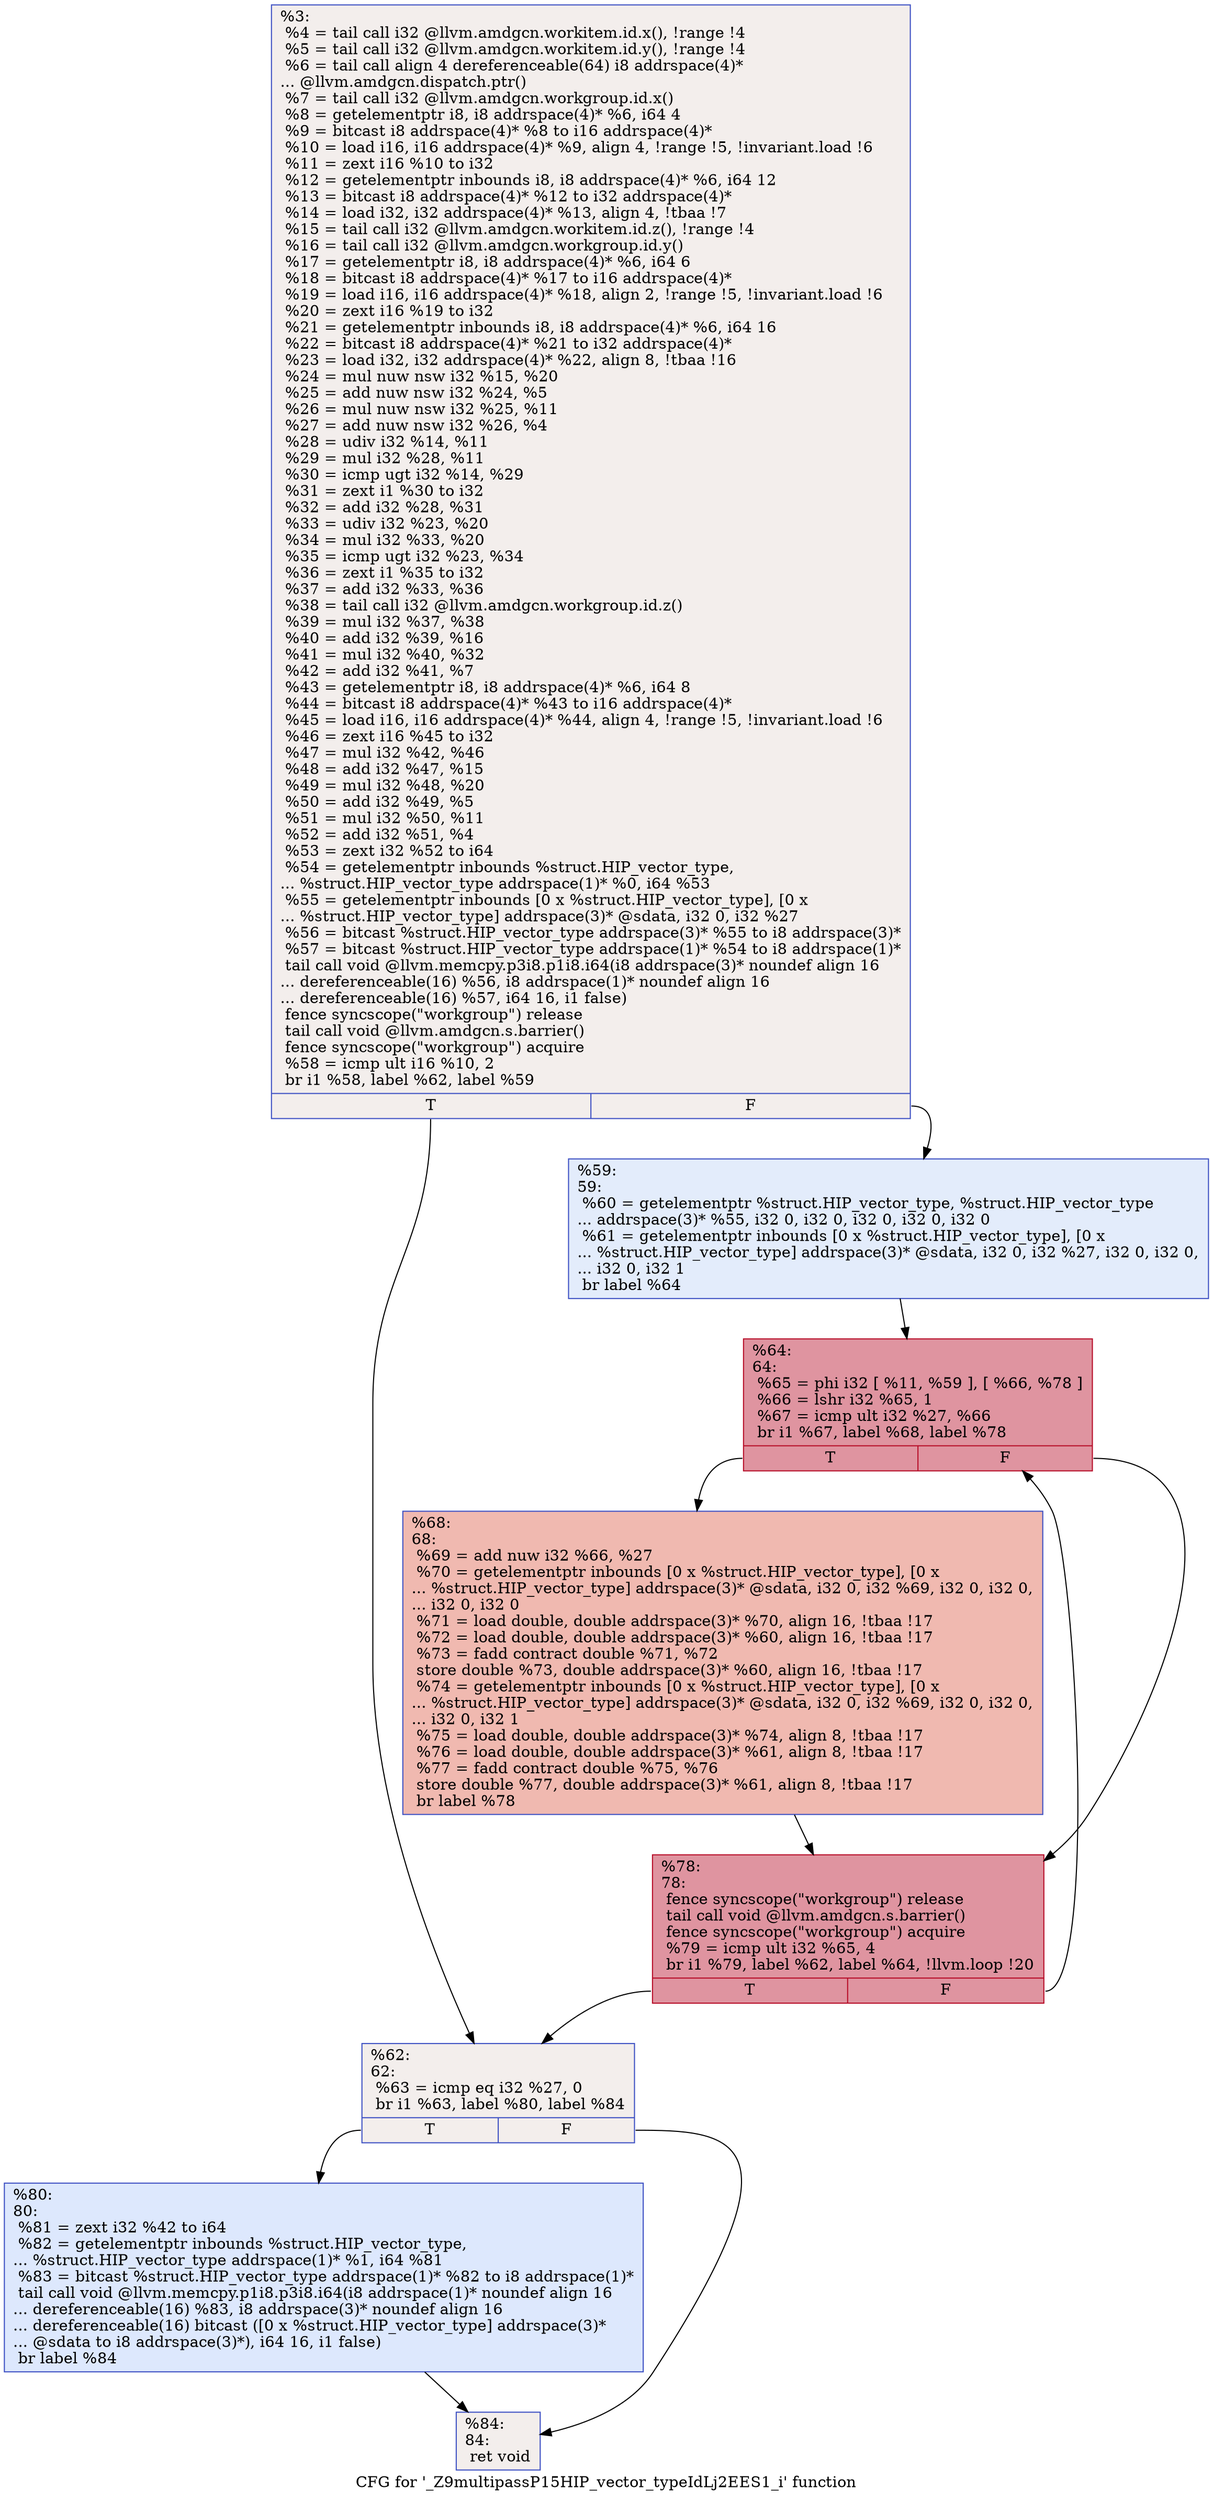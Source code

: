 digraph "CFG for '_Z9multipassP15HIP_vector_typeIdLj2EES1_i' function" {
	label="CFG for '_Z9multipassP15HIP_vector_typeIdLj2EES1_i' function";

	Node0x625bef0 [shape=record,color="#3d50c3ff", style=filled, fillcolor="#e3d9d370",label="{%3:\l  %4 = tail call i32 @llvm.amdgcn.workitem.id.x(), !range !4\l  %5 = tail call i32 @llvm.amdgcn.workitem.id.y(), !range !4\l  %6 = tail call align 4 dereferenceable(64) i8 addrspace(4)*\l... @llvm.amdgcn.dispatch.ptr()\l  %7 = tail call i32 @llvm.amdgcn.workgroup.id.x()\l  %8 = getelementptr i8, i8 addrspace(4)* %6, i64 4\l  %9 = bitcast i8 addrspace(4)* %8 to i16 addrspace(4)*\l  %10 = load i16, i16 addrspace(4)* %9, align 4, !range !5, !invariant.load !6\l  %11 = zext i16 %10 to i32\l  %12 = getelementptr inbounds i8, i8 addrspace(4)* %6, i64 12\l  %13 = bitcast i8 addrspace(4)* %12 to i32 addrspace(4)*\l  %14 = load i32, i32 addrspace(4)* %13, align 4, !tbaa !7\l  %15 = tail call i32 @llvm.amdgcn.workitem.id.z(), !range !4\l  %16 = tail call i32 @llvm.amdgcn.workgroup.id.y()\l  %17 = getelementptr i8, i8 addrspace(4)* %6, i64 6\l  %18 = bitcast i8 addrspace(4)* %17 to i16 addrspace(4)*\l  %19 = load i16, i16 addrspace(4)* %18, align 2, !range !5, !invariant.load !6\l  %20 = zext i16 %19 to i32\l  %21 = getelementptr inbounds i8, i8 addrspace(4)* %6, i64 16\l  %22 = bitcast i8 addrspace(4)* %21 to i32 addrspace(4)*\l  %23 = load i32, i32 addrspace(4)* %22, align 8, !tbaa !16\l  %24 = mul nuw nsw i32 %15, %20\l  %25 = add nuw nsw i32 %24, %5\l  %26 = mul nuw nsw i32 %25, %11\l  %27 = add nuw nsw i32 %26, %4\l  %28 = udiv i32 %14, %11\l  %29 = mul i32 %28, %11\l  %30 = icmp ugt i32 %14, %29\l  %31 = zext i1 %30 to i32\l  %32 = add i32 %28, %31\l  %33 = udiv i32 %23, %20\l  %34 = mul i32 %33, %20\l  %35 = icmp ugt i32 %23, %34\l  %36 = zext i1 %35 to i32\l  %37 = add i32 %33, %36\l  %38 = tail call i32 @llvm.amdgcn.workgroup.id.z()\l  %39 = mul i32 %37, %38\l  %40 = add i32 %39, %16\l  %41 = mul i32 %40, %32\l  %42 = add i32 %41, %7\l  %43 = getelementptr i8, i8 addrspace(4)* %6, i64 8\l  %44 = bitcast i8 addrspace(4)* %43 to i16 addrspace(4)*\l  %45 = load i16, i16 addrspace(4)* %44, align 4, !range !5, !invariant.load !6\l  %46 = zext i16 %45 to i32\l  %47 = mul i32 %42, %46\l  %48 = add i32 %47, %15\l  %49 = mul i32 %48, %20\l  %50 = add i32 %49, %5\l  %51 = mul i32 %50, %11\l  %52 = add i32 %51, %4\l  %53 = zext i32 %52 to i64\l  %54 = getelementptr inbounds %struct.HIP_vector_type,\l... %struct.HIP_vector_type addrspace(1)* %0, i64 %53\l  %55 = getelementptr inbounds [0 x %struct.HIP_vector_type], [0 x\l... %struct.HIP_vector_type] addrspace(3)* @sdata, i32 0, i32 %27\l  %56 = bitcast %struct.HIP_vector_type addrspace(3)* %55 to i8 addrspace(3)*\l  %57 = bitcast %struct.HIP_vector_type addrspace(1)* %54 to i8 addrspace(1)*\l  tail call void @llvm.memcpy.p3i8.p1i8.i64(i8 addrspace(3)* noundef align 16\l... dereferenceable(16) %56, i8 addrspace(1)* noundef align 16\l... dereferenceable(16) %57, i64 16, i1 false)\l  fence syncscope(\"workgroup\") release\l  tail call void @llvm.amdgcn.s.barrier()\l  fence syncscope(\"workgroup\") acquire\l  %58 = icmp ult i16 %10, 2\l  br i1 %58, label %62, label %59\l|{<s0>T|<s1>F}}"];
	Node0x625bef0:s0 -> Node0x62622c0;
	Node0x625bef0:s1 -> Node0x6262350;
	Node0x6262350 [shape=record,color="#3d50c3ff", style=filled, fillcolor="#bfd3f670",label="{%59:\l59:                                               \l  %60 = getelementptr %struct.HIP_vector_type, %struct.HIP_vector_type\l... addrspace(3)* %55, i32 0, i32 0, i32 0, i32 0, i32 0\l  %61 = getelementptr inbounds [0 x %struct.HIP_vector_type], [0 x\l... %struct.HIP_vector_type] addrspace(3)* @sdata, i32 0, i32 %27, i32 0, i32 0,\l... i32 0, i32 1\l  br label %64\l}"];
	Node0x6262350 -> Node0x62626f0;
	Node0x62622c0 [shape=record,color="#3d50c3ff", style=filled, fillcolor="#e3d9d370",label="{%62:\l62:                                               \l  %63 = icmp eq i32 %27, 0\l  br i1 %63, label %80, label %84\l|{<s0>T|<s1>F}}"];
	Node0x62622c0:s0 -> Node0x6262880;
	Node0x62622c0:s1 -> Node0x62628d0;
	Node0x62626f0 [shape=record,color="#b70d28ff", style=filled, fillcolor="#b70d2870",label="{%64:\l64:                                               \l  %65 = phi i32 [ %11, %59 ], [ %66, %78 ]\l  %66 = lshr i32 %65, 1\l  %67 = icmp ult i32 %27, %66\l  br i1 %67, label %68, label %78\l|{<s0>T|<s1>F}}"];
	Node0x62626f0:s0 -> Node0x6262eb0;
	Node0x62626f0:s1 -> Node0x6260bb0;
	Node0x6262eb0 [shape=record,color="#3d50c3ff", style=filled, fillcolor="#de614d70",label="{%68:\l68:                                               \l  %69 = add nuw i32 %66, %27\l  %70 = getelementptr inbounds [0 x %struct.HIP_vector_type], [0 x\l... %struct.HIP_vector_type] addrspace(3)* @sdata, i32 0, i32 %69, i32 0, i32 0,\l... i32 0, i32 0\l  %71 = load double, double addrspace(3)* %70, align 16, !tbaa !17\l  %72 = load double, double addrspace(3)* %60, align 16, !tbaa !17\l  %73 = fadd contract double %71, %72\l  store double %73, double addrspace(3)* %60, align 16, !tbaa !17\l  %74 = getelementptr inbounds [0 x %struct.HIP_vector_type], [0 x\l... %struct.HIP_vector_type] addrspace(3)* @sdata, i32 0, i32 %69, i32 0, i32 0,\l... i32 0, i32 1\l  %75 = load double, double addrspace(3)* %74, align 8, !tbaa !17\l  %76 = load double, double addrspace(3)* %61, align 8, !tbaa !17\l  %77 = fadd contract double %75, %76\l  store double %77, double addrspace(3)* %61, align 8, !tbaa !17\l  br label %78\l}"];
	Node0x6262eb0 -> Node0x6260bb0;
	Node0x6260bb0 [shape=record,color="#b70d28ff", style=filled, fillcolor="#b70d2870",label="{%78:\l78:                                               \l  fence syncscope(\"workgroup\") release\l  tail call void @llvm.amdgcn.s.barrier()\l  fence syncscope(\"workgroup\") acquire\l  %79 = icmp ult i32 %65, 4\l  br i1 %79, label %62, label %64, !llvm.loop !20\l|{<s0>T|<s1>F}}"];
	Node0x6260bb0:s0 -> Node0x62622c0;
	Node0x6260bb0:s1 -> Node0x62626f0;
	Node0x6262880 [shape=record,color="#3d50c3ff", style=filled, fillcolor="#b2ccfb70",label="{%80:\l80:                                               \l  %81 = zext i32 %42 to i64\l  %82 = getelementptr inbounds %struct.HIP_vector_type,\l... %struct.HIP_vector_type addrspace(1)* %1, i64 %81\l  %83 = bitcast %struct.HIP_vector_type addrspace(1)* %82 to i8 addrspace(1)*\l  tail call void @llvm.memcpy.p1i8.p3i8.i64(i8 addrspace(1)* noundef align 16\l... dereferenceable(16) %83, i8 addrspace(3)* noundef align 16\l... dereferenceable(16) bitcast ([0 x %struct.HIP_vector_type] addrspace(3)*\l... @sdata to i8 addrspace(3)*), i64 16, i1 false)\l  br label %84\l}"];
	Node0x6262880 -> Node0x62628d0;
	Node0x62628d0 [shape=record,color="#3d50c3ff", style=filled, fillcolor="#e3d9d370",label="{%84:\l84:                                               \l  ret void\l}"];
}
